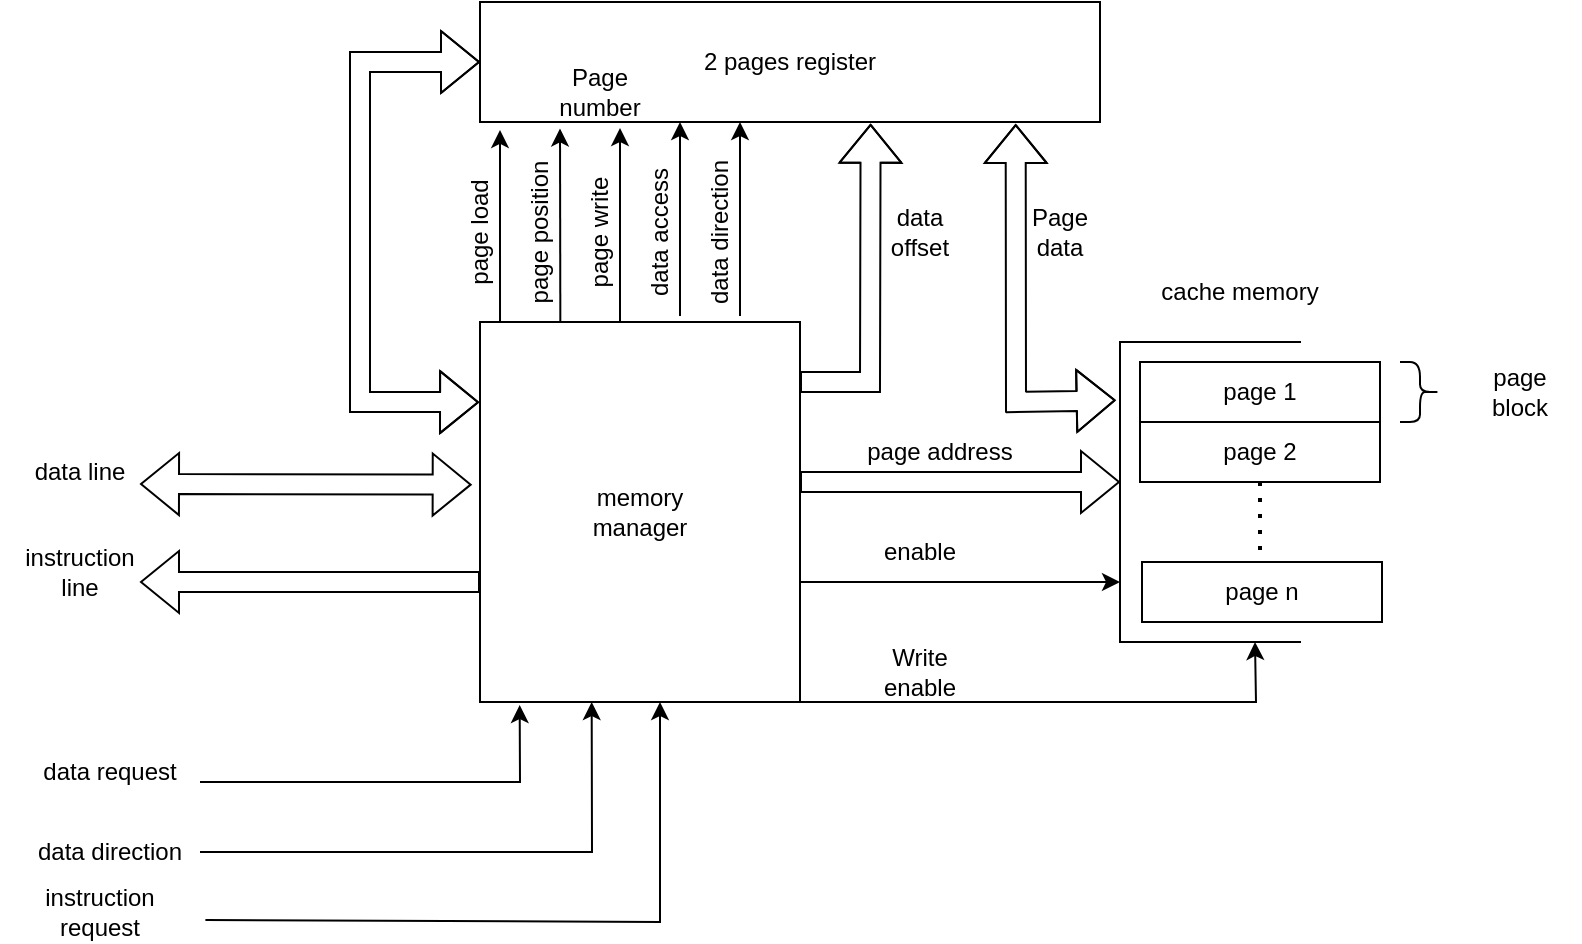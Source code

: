 <mxfile version="21.6.1" type="github">
  <diagram name="Pagina-1" id="rzBkRvhalcEUz-NghZih">
    <mxGraphModel dx="503" dy="277" grid="1" gridSize="10" guides="1" tooltips="1" connect="1" arrows="1" fold="1" page="1" pageScale="1" pageWidth="827" pageHeight="1169" math="0" shadow="0">
      <root>
        <mxCell id="0" />
        <mxCell id="1" parent="0" />
        <mxCell id="x_l_j-Csq6JPJfXTSIvp-1" value="2 pages register" style="rounded=0;whiteSpace=wrap;html=1;" vertex="1" parent="1">
          <mxGeometry x="260" y="120" width="310" height="60" as="geometry" />
        </mxCell>
        <mxCell id="x_l_j-Csq6JPJfXTSIvp-3" value="&lt;div&gt;memory&lt;/div&gt;&lt;div&gt;manager&lt;br&gt;&lt;/div&gt;" style="rounded=0;whiteSpace=wrap;html=1;" vertex="1" parent="1">
          <mxGeometry x="260" y="280" width="160" height="190" as="geometry" />
        </mxCell>
        <mxCell id="x_l_j-Csq6JPJfXTSIvp-5" value="page 1" style="rounded=0;whiteSpace=wrap;html=1;" vertex="1" parent="1">
          <mxGeometry x="590" y="300" width="120" height="30" as="geometry" />
        </mxCell>
        <mxCell id="x_l_j-Csq6JPJfXTSIvp-6" value="page 2" style="rounded=0;whiteSpace=wrap;html=1;" vertex="1" parent="1">
          <mxGeometry x="590" y="330" width="120" height="30" as="geometry" />
        </mxCell>
        <mxCell id="x_l_j-Csq6JPJfXTSIvp-7" value="" style="endArrow=none;dashed=1;html=1;dashPattern=1 3;strokeWidth=2;rounded=0;exitX=0.5;exitY=1;exitDx=0;exitDy=0;" edge="1" parent="1" source="x_l_j-Csq6JPJfXTSIvp-6">
          <mxGeometry width="50" height="50" relative="1" as="geometry">
            <mxPoint x="566" y="320" as="sourcePoint" />
            <mxPoint x="650" y="400" as="targetPoint" />
          </mxGeometry>
        </mxCell>
        <mxCell id="x_l_j-Csq6JPJfXTSIvp-9" value="page n" style="rounded=0;whiteSpace=wrap;html=1;" vertex="1" parent="1">
          <mxGeometry x="591" y="400" width="120" height="30" as="geometry" />
        </mxCell>
        <mxCell id="x_l_j-Csq6JPJfXTSIvp-10" value="" style="shape=partialRectangle;whiteSpace=wrap;html=1;bottom=1;right=1;left=1;top=0;fillColor=none;routingCenterX=-0.5;direction=south;" vertex="1" parent="1">
          <mxGeometry x="580" y="290" width="90" height="150" as="geometry" />
        </mxCell>
        <mxCell id="x_l_j-Csq6JPJfXTSIvp-11" value="cache memory" style="text;html=1;strokeColor=none;fillColor=none;align=center;verticalAlign=middle;whiteSpace=wrap;rounded=0;" vertex="1" parent="1">
          <mxGeometry x="580" y="250" width="120" height="30" as="geometry" />
        </mxCell>
        <mxCell id="x_l_j-Csq6JPJfXTSIvp-13" value="" style="shape=flexArrow;endArrow=classic;html=1;rounded=0;" edge="1" parent="1">
          <mxGeometry width="50" height="50" relative="1" as="geometry">
            <mxPoint x="420" y="360" as="sourcePoint" />
            <mxPoint x="580" y="360" as="targetPoint" />
          </mxGeometry>
        </mxCell>
        <mxCell id="x_l_j-Csq6JPJfXTSIvp-18" value="" style="endArrow=classic;html=1;rounded=0;entryX=0.8;entryY=1;entryDx=0;entryDy=0;entryPerimeter=0;" edge="1" parent="1" target="x_l_j-Csq6JPJfXTSIvp-10">
          <mxGeometry width="50" height="50" relative="1" as="geometry">
            <mxPoint x="420" y="410" as="sourcePoint" />
            <mxPoint x="520" y="370" as="targetPoint" />
          </mxGeometry>
        </mxCell>
        <mxCell id="x_l_j-Csq6JPJfXTSIvp-19" value="" style="endArrow=classic;html=1;rounded=0;entryX=1;entryY=0.25;entryDx=0;entryDy=0;" edge="1" parent="1" target="x_l_j-Csq6JPJfXTSIvp-10">
          <mxGeometry width="50" height="50" relative="1" as="geometry">
            <mxPoint x="420" y="470" as="sourcePoint" />
            <mxPoint x="580" y="470" as="targetPoint" />
            <Array as="points">
              <mxPoint x="648" y="470" />
            </Array>
          </mxGeometry>
        </mxCell>
        <mxCell id="x_l_j-Csq6JPJfXTSIvp-20" value="page address" style="text;html=1;strokeColor=none;fillColor=none;align=center;verticalAlign=middle;whiteSpace=wrap;rounded=0;" vertex="1" parent="1">
          <mxGeometry x="450" y="330" width="80" height="30" as="geometry" />
        </mxCell>
        <mxCell id="x_l_j-Csq6JPJfXTSIvp-22" value="&lt;div&gt;Page&lt;/div&gt;&lt;div&gt;data&lt;br&gt;&lt;/div&gt;" style="text;html=1;strokeColor=none;fillColor=none;align=center;verticalAlign=middle;whiteSpace=wrap;rounded=0;" vertex="1" parent="1">
          <mxGeometry x="520" y="220" width="60" height="30" as="geometry" />
        </mxCell>
        <mxCell id="x_l_j-Csq6JPJfXTSIvp-24" value="enable" style="text;html=1;strokeColor=none;fillColor=none;align=center;verticalAlign=middle;whiteSpace=wrap;rounded=0;" vertex="1" parent="1">
          <mxGeometry x="450" y="380" width="60" height="30" as="geometry" />
        </mxCell>
        <mxCell id="x_l_j-Csq6JPJfXTSIvp-25" value="Write enable" style="text;html=1;strokeColor=none;fillColor=none;align=center;verticalAlign=middle;whiteSpace=wrap;rounded=0;" vertex="1" parent="1">
          <mxGeometry x="450" y="440" width="60" height="30" as="geometry" />
        </mxCell>
        <mxCell id="x_l_j-Csq6JPJfXTSIvp-27" value="" style="shape=curlyBracket;whiteSpace=wrap;html=1;rounded=1;flipH=1;labelPosition=right;verticalLabelPosition=middle;align=left;verticalAlign=middle;size=0.5;" vertex="1" parent="1">
          <mxGeometry x="720" y="300" width="20" height="30" as="geometry" />
        </mxCell>
        <mxCell id="x_l_j-Csq6JPJfXTSIvp-28" value="page block" style="text;html=1;strokeColor=none;fillColor=none;align=center;verticalAlign=middle;whiteSpace=wrap;rounded=0;" vertex="1" parent="1">
          <mxGeometry x="750" y="300" width="60" height="30" as="geometry" />
        </mxCell>
        <mxCell id="x_l_j-Csq6JPJfXTSIvp-40" value="" style="endArrow=classic;html=1;rounded=0;entryX=0.129;entryY=1.066;entryDx=0;entryDy=0;entryPerimeter=0;" edge="1" parent="1">
          <mxGeometry width="50" height="50" relative="1" as="geometry">
            <mxPoint x="270.01" y="280" as="sourcePoint" />
            <mxPoint x="270" y="183.96" as="targetPoint" />
          </mxGeometry>
        </mxCell>
        <mxCell id="x_l_j-Csq6JPJfXTSIvp-41" value="" style="endArrow=classic;html=1;rounded=0;entryX=0.193;entryY=1.054;entryDx=0;entryDy=0;entryPerimeter=0;" edge="1" parent="1">
          <mxGeometry width="50" height="50" relative="1" as="geometry">
            <mxPoint x="300.17" y="280" as="sourcePoint" />
            <mxPoint x="300.0" y="183.24" as="targetPoint" />
          </mxGeometry>
        </mxCell>
        <mxCell id="x_l_j-Csq6JPJfXTSIvp-43" value="" style="shape=flexArrow;endArrow=classic;startArrow=classic;html=1;rounded=0;exitX=0.194;exitY=1.024;exitDx=0;exitDy=0;exitPerimeter=0;entryX=0.864;entryY=1.017;entryDx=0;entryDy=0;entryPerimeter=0;" edge="1" parent="1" source="x_l_j-Csq6JPJfXTSIvp-10" target="x_l_j-Csq6JPJfXTSIvp-1">
          <mxGeometry width="100" height="100" relative="1" as="geometry">
            <mxPoint x="535.77" y="319.22" as="sourcePoint" />
            <mxPoint x="481" y="180" as="targetPoint" />
            <Array as="points">
              <mxPoint x="528" y="320" />
            </Array>
          </mxGeometry>
        </mxCell>
        <mxCell id="x_l_j-Csq6JPJfXTSIvp-46" value="" style="endArrow=classic;html=1;rounded=0;entryX=0.193;entryY=1.054;entryDx=0;entryDy=0;entryPerimeter=0;" edge="1" parent="1">
          <mxGeometry width="50" height="50" relative="1" as="geometry">
            <mxPoint x="330" y="280" as="sourcePoint" />
            <mxPoint x="330" y="183" as="targetPoint" />
          </mxGeometry>
        </mxCell>
        <mxCell id="x_l_j-Csq6JPJfXTSIvp-47" value="" style="endArrow=classic;html=1;rounded=0;entryX=0.193;entryY=1.054;entryDx=0;entryDy=0;entryPerimeter=0;" edge="1" parent="1">
          <mxGeometry width="50" height="50" relative="1" as="geometry">
            <mxPoint x="360" y="277" as="sourcePoint" />
            <mxPoint x="360" y="180" as="targetPoint" />
          </mxGeometry>
        </mxCell>
        <mxCell id="x_l_j-Csq6JPJfXTSIvp-49" value="&lt;div&gt;page load&lt;/div&gt;" style="text;html=1;strokeColor=none;fillColor=none;align=center;verticalAlign=middle;whiteSpace=wrap;rounded=0;rotation=270;" vertex="1" parent="1">
          <mxGeometry x="230" y="220" width="60" height="30" as="geometry" />
        </mxCell>
        <mxCell id="x_l_j-Csq6JPJfXTSIvp-51" value="&lt;div&gt;Page&lt;/div&gt;&lt;div&gt;number&lt;br&gt;&lt;/div&gt;" style="text;html=1;strokeColor=none;fillColor=none;align=center;verticalAlign=middle;whiteSpace=wrap;rounded=0;" vertex="1" parent="1">
          <mxGeometry x="295" y="150" width="50" height="30" as="geometry" />
        </mxCell>
        <mxCell id="x_l_j-Csq6JPJfXTSIvp-52" value="&lt;div&gt;page position&lt;/div&gt;" style="text;html=1;strokeColor=none;fillColor=none;align=center;verticalAlign=middle;whiteSpace=wrap;rounded=0;rotation=270;" vertex="1" parent="1">
          <mxGeometry x="250" y="220" width="80" height="30" as="geometry" />
        </mxCell>
        <mxCell id="x_l_j-Csq6JPJfXTSIvp-53" value="&lt;div&gt;page write&lt;br&gt;&lt;/div&gt;" style="text;html=1;strokeColor=none;fillColor=none;align=center;verticalAlign=middle;whiteSpace=wrap;rounded=0;rotation=270;" vertex="1" parent="1">
          <mxGeometry x="280" y="220" width="80" height="30" as="geometry" />
        </mxCell>
        <mxCell id="x_l_j-Csq6JPJfXTSIvp-54" value="data access" style="text;html=1;strokeColor=none;fillColor=none;align=center;verticalAlign=middle;whiteSpace=wrap;rounded=0;rotation=270;" vertex="1" parent="1">
          <mxGeometry x="310" y="220" width="80" height="30" as="geometry" />
        </mxCell>
        <mxCell id="x_l_j-Csq6JPJfXTSIvp-56" value="" style="endArrow=classic;html=1;rounded=0;entryX=0.193;entryY=1.054;entryDx=0;entryDy=0;entryPerimeter=0;" edge="1" parent="1">
          <mxGeometry width="50" height="50" relative="1" as="geometry">
            <mxPoint x="390" y="277" as="sourcePoint" />
            <mxPoint x="390" y="180" as="targetPoint" />
          </mxGeometry>
        </mxCell>
        <mxCell id="x_l_j-Csq6JPJfXTSIvp-58" value="data direction" style="text;html=1;strokeColor=none;fillColor=none;align=center;verticalAlign=middle;whiteSpace=wrap;rounded=0;rotation=270;" vertex="1" parent="1">
          <mxGeometry x="340" y="220" width="80" height="30" as="geometry" />
        </mxCell>
        <mxCell id="x_l_j-Csq6JPJfXTSIvp-59" value="" style="shape=flexArrow;endArrow=classic;html=1;rounded=0;entryX=0.63;entryY=1.015;entryDx=0;entryDy=0;entryPerimeter=0;" edge="1" parent="1" target="x_l_j-Csq6JPJfXTSIvp-1">
          <mxGeometry width="50" height="50" relative="1" as="geometry">
            <mxPoint x="420" y="310" as="sourcePoint" />
            <mxPoint x="480" y="270" as="targetPoint" />
            <Array as="points">
              <mxPoint x="455" y="310" />
            </Array>
          </mxGeometry>
        </mxCell>
        <mxCell id="x_l_j-Csq6JPJfXTSIvp-60" value="data offset" style="text;html=1;strokeColor=none;fillColor=none;align=center;verticalAlign=middle;whiteSpace=wrap;rounded=0;" vertex="1" parent="1">
          <mxGeometry x="455" y="220" width="50" height="30" as="geometry" />
        </mxCell>
        <mxCell id="x_l_j-Csq6JPJfXTSIvp-61" value="" style="shape=flexArrow;endArrow=classic;startArrow=classic;html=1;rounded=0;entryX=0;entryY=0.5;entryDx=0;entryDy=0;exitX=-0.003;exitY=0.211;exitDx=0;exitDy=0;exitPerimeter=0;" edge="1" parent="1" source="x_l_j-Csq6JPJfXTSIvp-3" target="x_l_j-Csq6JPJfXTSIvp-1">
          <mxGeometry width="100" height="100" relative="1" as="geometry">
            <mxPoint x="150" y="250" as="sourcePoint" />
            <mxPoint x="250" y="150" as="targetPoint" />
            <Array as="points">
              <mxPoint x="200" y="320" />
              <mxPoint x="200" y="230" />
              <mxPoint x="200" y="150" />
            </Array>
          </mxGeometry>
        </mxCell>
        <mxCell id="x_l_j-Csq6JPJfXTSIvp-62" value="" style="shape=flexArrow;endArrow=classic;startArrow=classic;html=1;rounded=0;entryX=-0.026;entryY=0.428;entryDx=0;entryDy=0;entryPerimeter=0;" edge="1" parent="1" target="x_l_j-Csq6JPJfXTSIvp-3">
          <mxGeometry width="100" height="100" relative="1" as="geometry">
            <mxPoint x="90" y="361" as="sourcePoint" />
            <mxPoint x="140" y="310" as="targetPoint" />
          </mxGeometry>
        </mxCell>
        <mxCell id="x_l_j-Csq6JPJfXTSIvp-63" value="" style="shape=flexArrow;endArrow=classic;html=1;rounded=0;exitX=0;exitY=0.684;exitDx=0;exitDy=0;exitPerimeter=0;" edge="1" parent="1" source="x_l_j-Csq6JPJfXTSIvp-3">
          <mxGeometry width="50" height="50" relative="1" as="geometry">
            <mxPoint x="130" y="450" as="sourcePoint" />
            <mxPoint x="90" y="410" as="targetPoint" />
          </mxGeometry>
        </mxCell>
        <mxCell id="x_l_j-Csq6JPJfXTSIvp-64" value="data line" style="text;html=1;strokeColor=none;fillColor=none;align=center;verticalAlign=middle;whiteSpace=wrap;rounded=0;" vertex="1" parent="1">
          <mxGeometry x="30" y="340" width="60" height="30" as="geometry" />
        </mxCell>
        <mxCell id="x_l_j-Csq6JPJfXTSIvp-65" value="instruction line" style="text;html=1;strokeColor=none;fillColor=none;align=center;verticalAlign=middle;whiteSpace=wrap;rounded=0;" vertex="1" parent="1">
          <mxGeometry x="30" y="390" width="60" height="30" as="geometry" />
        </mxCell>
        <mxCell id="x_l_j-Csq6JPJfXTSIvp-66" value="" style="endArrow=classic;html=1;rounded=0;entryX=0.124;entryY=1.008;entryDx=0;entryDy=0;entryPerimeter=0;exitX=1;exitY=0.667;exitDx=0;exitDy=0;exitPerimeter=0;" edge="1" parent="1" source="x_l_j-Csq6JPJfXTSIvp-68" target="x_l_j-Csq6JPJfXTSIvp-3">
          <mxGeometry width="50" height="50" relative="1" as="geometry">
            <mxPoint x="123.52" y="510.42" as="sourcePoint" />
            <mxPoint x="280.0" y="510.0" as="targetPoint" />
            <Array as="points">
              <mxPoint x="280" y="510" />
            </Array>
          </mxGeometry>
        </mxCell>
        <mxCell id="x_l_j-Csq6JPJfXTSIvp-68" value="data request" style="text;html=1;strokeColor=none;fillColor=none;align=center;verticalAlign=middle;whiteSpace=wrap;rounded=0;" vertex="1" parent="1">
          <mxGeometry x="30" y="490" width="90" height="30" as="geometry" />
        </mxCell>
        <mxCell id="x_l_j-Csq6JPJfXTSIvp-69" value="" style="endArrow=classic;html=1;rounded=0;entryX=0.349;entryY=1.026;entryDx=0;entryDy=0;entryPerimeter=0;exitX=1;exitY=0.5;exitDx=0;exitDy=0;" edge="1" parent="1" source="x_l_j-Csq6JPJfXTSIvp-70">
          <mxGeometry width="50" height="50" relative="1" as="geometry">
            <mxPoint x="120" y="545.06" as="sourcePoint" />
            <mxPoint x="315.84" y="470.0" as="targetPoint" />
            <Array as="points">
              <mxPoint x="316" y="545" />
            </Array>
          </mxGeometry>
        </mxCell>
        <mxCell id="x_l_j-Csq6JPJfXTSIvp-70" value="data direction" style="text;html=1;strokeColor=none;fillColor=none;align=center;verticalAlign=middle;whiteSpace=wrap;rounded=0;" vertex="1" parent="1">
          <mxGeometry x="30" y="530" width="90" height="30" as="geometry" />
        </mxCell>
        <mxCell id="x_l_j-Csq6JPJfXTSIvp-71" value="" style="endArrow=classic;html=1;rounded=0;entryX=0.5;entryY=1;entryDx=0;entryDy=0;exitX=1.027;exitY=0.633;exitDx=0;exitDy=0;exitPerimeter=0;" edge="1" parent="1" source="x_l_j-Csq6JPJfXTSIvp-72">
          <mxGeometry width="50" height="50" relative="1" as="geometry">
            <mxPoint x="130" y="580" as="sourcePoint" />
            <mxPoint x="350" y="470" as="targetPoint" />
            <Array as="points">
              <mxPoint x="350" y="580" />
            </Array>
          </mxGeometry>
        </mxCell>
        <mxCell id="x_l_j-Csq6JPJfXTSIvp-72" value="instruction request" style="text;html=1;strokeColor=none;fillColor=none;align=center;verticalAlign=middle;whiteSpace=wrap;rounded=0;" vertex="1" parent="1">
          <mxGeometry x="20" y="560" width="100" height="30" as="geometry" />
        </mxCell>
      </root>
    </mxGraphModel>
  </diagram>
</mxfile>
